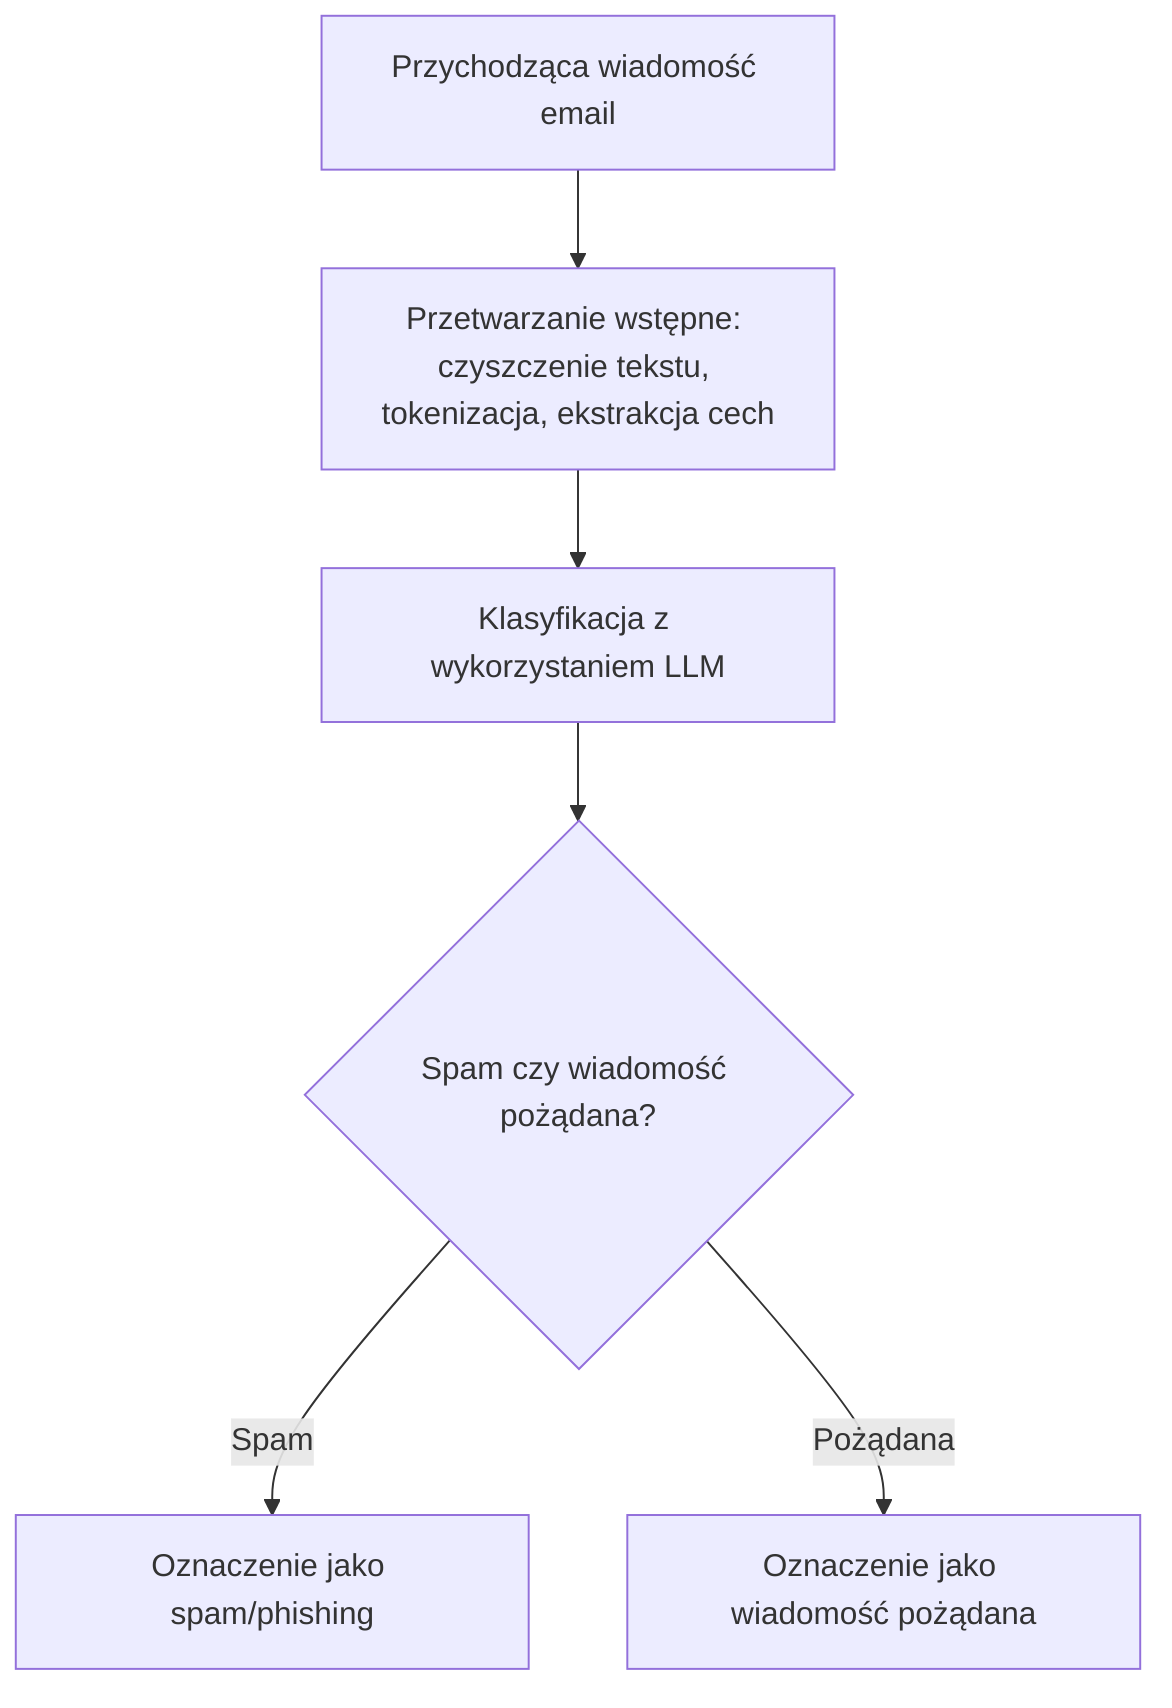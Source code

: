 graph TD
    A[Przychodząca wiadomość email] --> B[Przetwarzanie wstępne: czyszczenie tekstu, tokenizacja, ekstrakcja cech]
    B --> C[Klasyfikacja z wykorzystaniem LLM]
    C --> D{Spam czy wiadomość pożądana?}
    D -->|Spam| E[Oznaczenie jako spam/phishing]
    D -->|Pożądana| F[Oznaczenie jako wiadomość pożądana]
